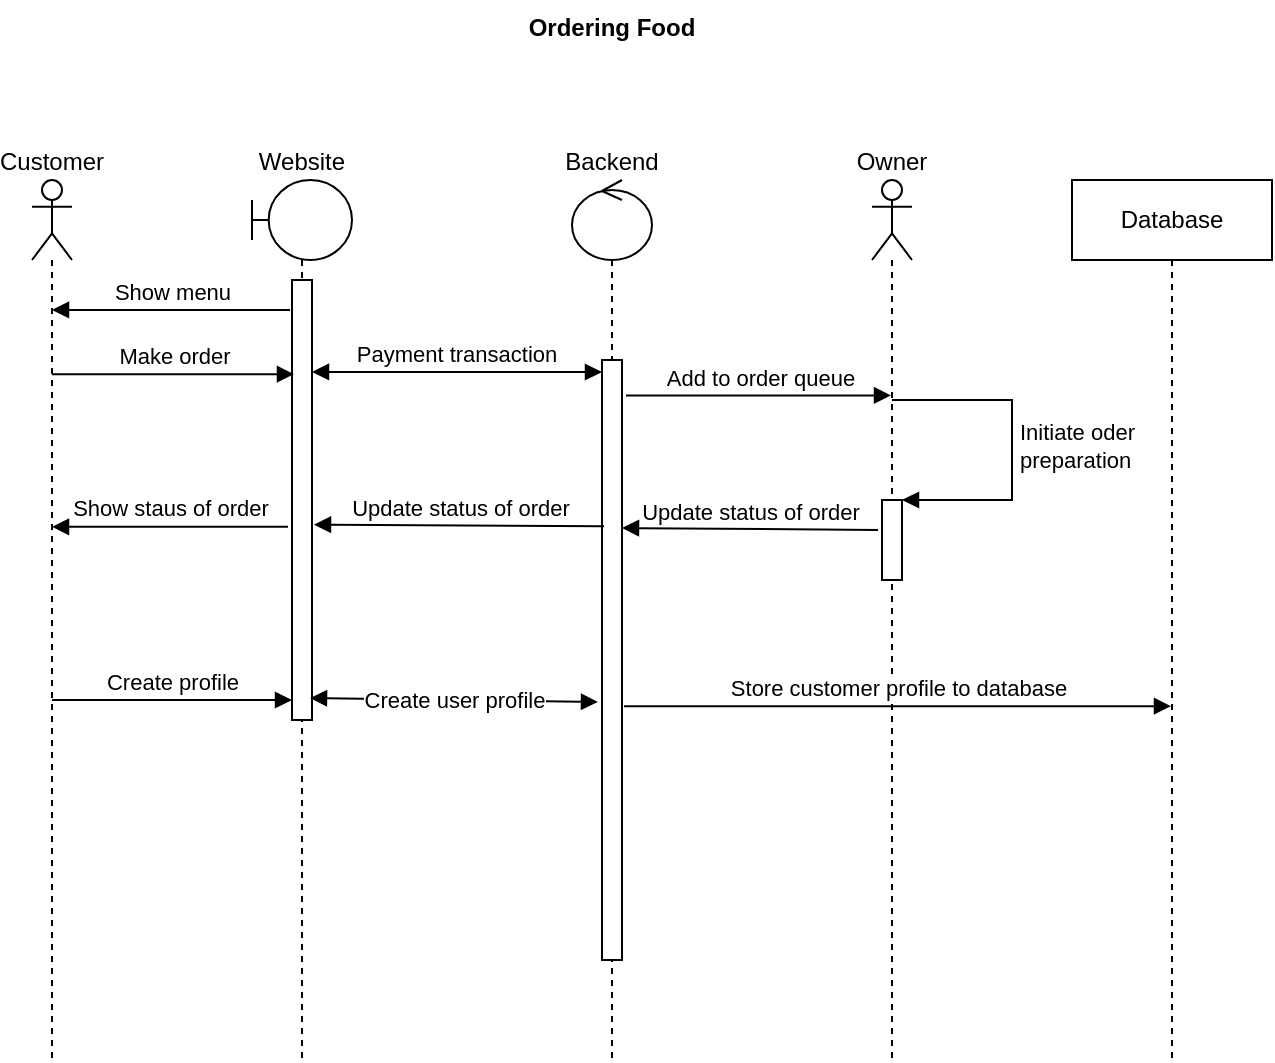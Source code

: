 <mxfile version="20.3.0" type="device"><diagram id="aWFk8jPY2MmRojWQCba8" name="Page-1"><mxGraphModel dx="1422" dy="857" grid="0" gridSize="10" guides="1" tooltips="1" connect="1" arrows="1" fold="1" page="1" pageScale="1" pageWidth="850" pageHeight="1100" math="0" shadow="0"><root><mxCell id="0"/><mxCell id="1" parent="0"/><mxCell id="fuEKCW4SCzqdRqs_v720-3" value="Customer" style="shape=umlLifeline;participant=umlActor;perimeter=lifelinePerimeter;whiteSpace=wrap;html=1;container=1;collapsible=0;recursiveResize=0;verticalAlign=bottom;spacingTop=36;outlineConnect=0;size=40;gradientColor=none;horizontal=1;labelPosition=center;verticalLabelPosition=top;align=center;" vertex="1" parent="1"><mxGeometry x="110" y="240" width="20" height="440" as="geometry"/></mxCell><mxCell id="fuEKCW4SCzqdRqs_v720-5" value="Website" style="shape=umlLifeline;participant=umlBoundary;perimeter=lifelinePerimeter;whiteSpace=wrap;html=1;container=1;collapsible=0;recursiveResize=0;verticalAlign=bottom;spacingTop=36;outlineConnect=0;labelPosition=center;verticalLabelPosition=top;align=center;" vertex="1" parent="1"><mxGeometry x="220" y="240" width="50" height="440" as="geometry"/></mxCell><mxCell id="fuEKCW4SCzqdRqs_v720-16" value="" style="html=1;points=[];perimeter=orthogonalPerimeter;gradientColor=none;" vertex="1" parent="fuEKCW4SCzqdRqs_v720-5"><mxGeometry x="20" y="50" width="10" height="220" as="geometry"/></mxCell><mxCell id="fuEKCW4SCzqdRqs_v720-6" value="Backend" style="shape=umlLifeline;participant=umlControl;perimeter=lifelinePerimeter;whiteSpace=wrap;html=1;container=1;collapsible=0;recursiveResize=0;verticalAlign=bottom;spacingTop=36;outlineConnect=0;labelPosition=center;verticalLabelPosition=top;align=center;" vertex="1" parent="1"><mxGeometry x="380" y="240" width="40" height="440" as="geometry"/></mxCell><mxCell id="fuEKCW4SCzqdRqs_v720-18" value="" style="html=1;points=[];perimeter=orthogonalPerimeter;gradientColor=none;" vertex="1" parent="fuEKCW4SCzqdRqs_v720-6"><mxGeometry x="15" y="90" width="10" height="300" as="geometry"/></mxCell><mxCell id="fuEKCW4SCzqdRqs_v720-7" value="Database" style="shape=umlLifeline;perimeter=lifelinePerimeter;whiteSpace=wrap;html=1;container=1;collapsible=0;recursiveResize=0;outlineConnect=0;" vertex="1" parent="1"><mxGeometry x="630" y="240" width="100" height="440" as="geometry"/></mxCell><mxCell id="fuEKCW4SCzqdRqs_v720-9" value="Show menu" style="html=1;verticalAlign=bottom;endArrow=block;rounded=0;exitX=-0.1;exitY=0.068;exitDx=0;exitDy=0;exitPerimeter=0;" edge="1" parent="1" source="fuEKCW4SCzqdRqs_v720-16" target="fuEKCW4SCzqdRqs_v720-3"><mxGeometry width="80" relative="1" as="geometry"><mxPoint x="550" y="440" as="sourcePoint"/><mxPoint x="630" y="440" as="targetPoint"/></mxGeometry></mxCell><mxCell id="fuEKCW4SCzqdRqs_v720-10" value="Make order" style="html=1;verticalAlign=bottom;endArrow=block;rounded=0;entryX=0.1;entryY=0.214;entryDx=0;entryDy=0;entryPerimeter=0;" edge="1" parent="1" source="fuEKCW4SCzqdRqs_v720-3" target="fuEKCW4SCzqdRqs_v720-16"><mxGeometry width="80" relative="1" as="geometry"><mxPoint x="550" y="590" as="sourcePoint"/><mxPoint x="630" y="590" as="targetPoint"/></mxGeometry></mxCell><mxCell id="fuEKCW4SCzqdRqs_v720-12" value="Create profile" style="html=1;verticalAlign=bottom;endArrow=block;rounded=0;" edge="1" parent="1" source="fuEKCW4SCzqdRqs_v720-3"><mxGeometry width="80" relative="1" as="geometry"><mxPoint x="330" y="630" as="sourcePoint"/><mxPoint x="240" y="500" as="targetPoint"/></mxGeometry></mxCell><mxCell id="fuEKCW4SCzqdRqs_v720-15" value="Owner" style="shape=umlLifeline;participant=umlActor;perimeter=lifelinePerimeter;whiteSpace=wrap;html=1;container=1;collapsible=0;recursiveResize=0;verticalAlign=bottom;spacingTop=36;outlineConnect=0;gradientColor=none;labelPosition=center;verticalLabelPosition=top;align=center;" vertex="1" parent="1"><mxGeometry x="530" y="240" width="20" height="440" as="geometry"/></mxCell><mxCell id="fuEKCW4SCzqdRqs_v720-22" value="" style="html=1;points=[];perimeter=orthogonalPerimeter;gradientColor=none;" vertex="1" parent="fuEKCW4SCzqdRqs_v720-15"><mxGeometry x="5" y="160" width="10" height="40" as="geometry"/></mxCell><mxCell id="fuEKCW4SCzqdRqs_v720-23" value="Initiate oder&lt;br&gt;preparation" style="edgeStyle=orthogonalEdgeStyle;html=1;align=left;spacingLeft=2;endArrow=block;rounded=0;entryX=1;entryY=0;" edge="1" target="fuEKCW4SCzqdRqs_v720-22" parent="fuEKCW4SCzqdRqs_v720-15" source="fuEKCW4SCzqdRqs_v720-15"><mxGeometry relative="1" as="geometry"><mxPoint x="40" y="170" as="sourcePoint"/><Array as="points"><mxPoint x="70" y="110"/><mxPoint x="70" y="160"/></Array></mxGeometry></mxCell><mxCell id="fuEKCW4SCzqdRqs_v720-20" value="Payment transaction" style="endArrow=block;startArrow=block;endFill=1;startFill=1;html=1;rounded=0;labelPosition=center;verticalLabelPosition=top;align=center;verticalAlign=bottom;entryX=0;entryY=0.02;entryDx=0;entryDy=0;entryPerimeter=0;exitX=1;exitY=0.209;exitDx=0;exitDy=0;exitPerimeter=0;" edge="1" parent="1" source="fuEKCW4SCzqdRqs_v720-16" target="fuEKCW4SCzqdRqs_v720-18"><mxGeometry width="160" relative="1" as="geometry"><mxPoint x="510" y="440" as="sourcePoint"/><mxPoint x="400" y="360" as="targetPoint"/></mxGeometry></mxCell><mxCell id="fuEKCW4SCzqdRqs_v720-21" value="Add to order queue" style="html=1;verticalAlign=bottom;endArrow=block;rounded=0;exitX=1.2;exitY=0.059;exitDx=0;exitDy=0;exitPerimeter=0;" edge="1" parent="1" source="fuEKCW4SCzqdRqs_v720-18" target="fuEKCW4SCzqdRqs_v720-15"><mxGeometry width="80" relative="1" as="geometry"><mxPoint x="440" y="360" as="sourcePoint"/><mxPoint x="540" y="360" as="targetPoint"/></mxGeometry></mxCell><mxCell id="fuEKCW4SCzqdRqs_v720-24" value="Update status of order" style="html=1;verticalAlign=bottom;endArrow=block;rounded=0;exitX=-0.2;exitY=0.375;exitDx=0;exitDy=0;exitPerimeter=0;entryX=1;entryY=0.28;entryDx=0;entryDy=0;entryPerimeter=0;" edge="1" parent="1" source="fuEKCW4SCzqdRqs_v720-22" target="fuEKCW4SCzqdRqs_v720-18"><mxGeometry width="80" relative="1" as="geometry"><mxPoint x="480" y="430" as="sourcePoint"/><mxPoint x="630" y="430" as="targetPoint"/></mxGeometry></mxCell><mxCell id="fuEKCW4SCzqdRqs_v720-25" value="Update status of order" style="html=1;verticalAlign=bottom;endArrow=block;rounded=0;exitX=0.1;exitY=0.277;exitDx=0;exitDy=0;exitPerimeter=0;entryX=1.1;entryY=0.556;entryDx=0;entryDy=0;entryPerimeter=0;" edge="1" parent="1" source="fuEKCW4SCzqdRqs_v720-18" target="fuEKCW4SCzqdRqs_v720-16"><mxGeometry width="80" relative="1" as="geometry"><mxPoint x="389" y="430" as="sourcePoint"/><mxPoint x="260" y="430" as="targetPoint"/></mxGeometry></mxCell><mxCell id="fuEKCW4SCzqdRqs_v720-26" value="Show staus of order" style="html=1;verticalAlign=bottom;endArrow=block;rounded=0;exitX=-0.2;exitY=0.561;exitDx=0;exitDy=0;exitPerimeter=0;" edge="1" parent="1" source="fuEKCW4SCzqdRqs_v720-16" target="fuEKCW4SCzqdRqs_v720-3"><mxGeometry width="80" relative="1" as="geometry"><mxPoint x="215" y="430" as="sourcePoint"/><mxPoint x="140" y="430" as="targetPoint"/></mxGeometry></mxCell><mxCell id="fuEKCW4SCzqdRqs_v720-27" value="Create user profile" style="endArrow=block;startArrow=block;endFill=1;startFill=1;html=1;rounded=0;exitX=0.9;exitY=0.95;exitDx=0;exitDy=0;exitPerimeter=0;entryX=-0.2;entryY=0.57;entryDx=0;entryDy=0;entryPerimeter=0;" edge="1" parent="1" source="fuEKCW4SCzqdRqs_v720-16" target="fuEKCW4SCzqdRqs_v720-18"><mxGeometry width="160" relative="1" as="geometry"><mxPoint x="430" y="710" as="sourcePoint"/><mxPoint x="590" y="710" as="targetPoint"/></mxGeometry></mxCell><mxCell id="fuEKCW4SCzqdRqs_v720-28" value="Store customer profile to database" style="html=1;verticalAlign=bottom;endArrow=block;rounded=0;exitX=1.1;exitY=0.577;exitDx=0;exitDy=0;exitPerimeter=0;" edge="1" parent="1" source="fuEKCW4SCzqdRqs_v720-18" target="fuEKCW4SCzqdRqs_v720-7"><mxGeometry width="80" relative="1" as="geometry"><mxPoint x="460" y="640" as="sourcePoint"/><mxPoint x="540" y="640" as="targetPoint"/></mxGeometry></mxCell><mxCell id="fuEKCW4SCzqdRqs_v720-33" value="Ordering Food" style="text;align=center;fontStyle=1;verticalAlign=middle;spacingLeft=3;spacingRight=3;strokeColor=none;rotatable=0;points=[[0,0.5],[1,0.5]];portConstraint=eastwest;gradientColor=none;" vertex="1" parent="1"><mxGeometry x="360" y="150" width="80" height="26" as="geometry"/></mxCell></root></mxGraphModel></diagram></mxfile>